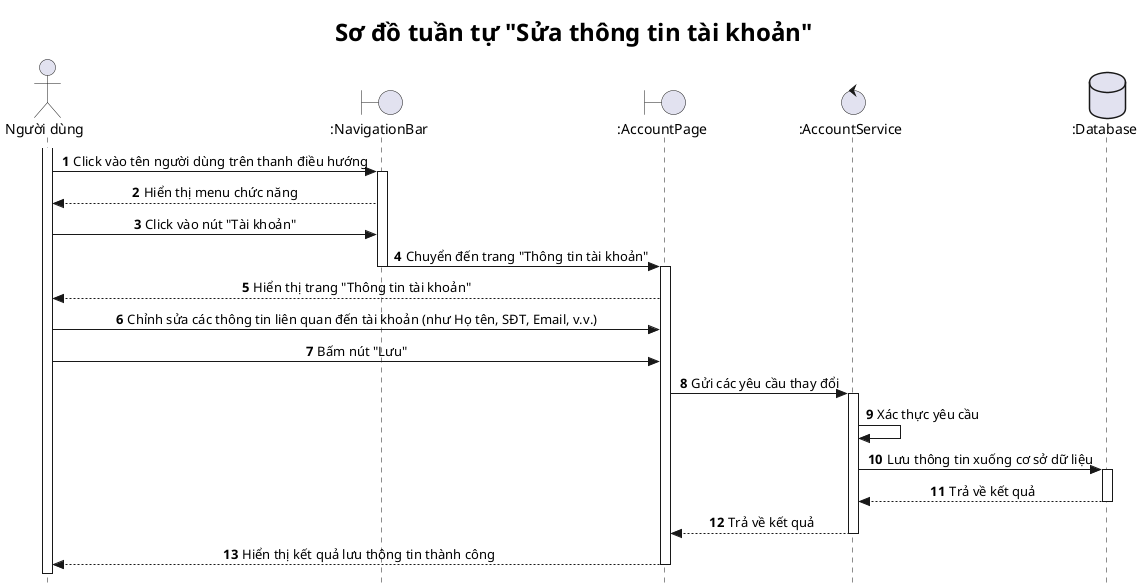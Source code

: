 @startuml

title <size: 24> Sơ đồ tuần tự "Sửa thông tin tài khoản" </size>

skinparam style strictuml
skinparam SequenceMessageAlignment center

autonumber

actor "Người dùng" as U
boundary ":NavigationBar" as NB  
boundary ":AccountPage" as AP  
control ":AccountService" as AS
database ":Database" as DB  

activate U
U -> NB: Click vào tên người dùng trên thanh điều hướng
activate NB
NB --> U: Hiển thị menu chức năng
U -> NB: Click vào nút "Tài khoản"
NB -> AP: Chuyển đến trang "Thông tin tài khoản"
deactivate NB
activate AP
AP --> U: Hiển thị trang "Thông tin tài khoản"
U -> AP: Chỉnh sửa các thông tin liên quan đến tài khoản (như Họ tên, SĐT, Email, v.v.)
U -> AP: Bấm nút "Lưu"
AP -> AS: Gửi các yêu cầu thay đổi
activate AS
AS -> AS: Xác thực yêu cầu
AS -> DB: Lưu thông tin xuống cơ sở dữ liệu
activate DB
DB --> AS: Trả về kết quả
deactivate DB
AS --> AP: Trả về kết quả
deactivate AS
AP --> U: Hiển thị kết quả lưu thông tin thành công
deactivate AP


@enduml